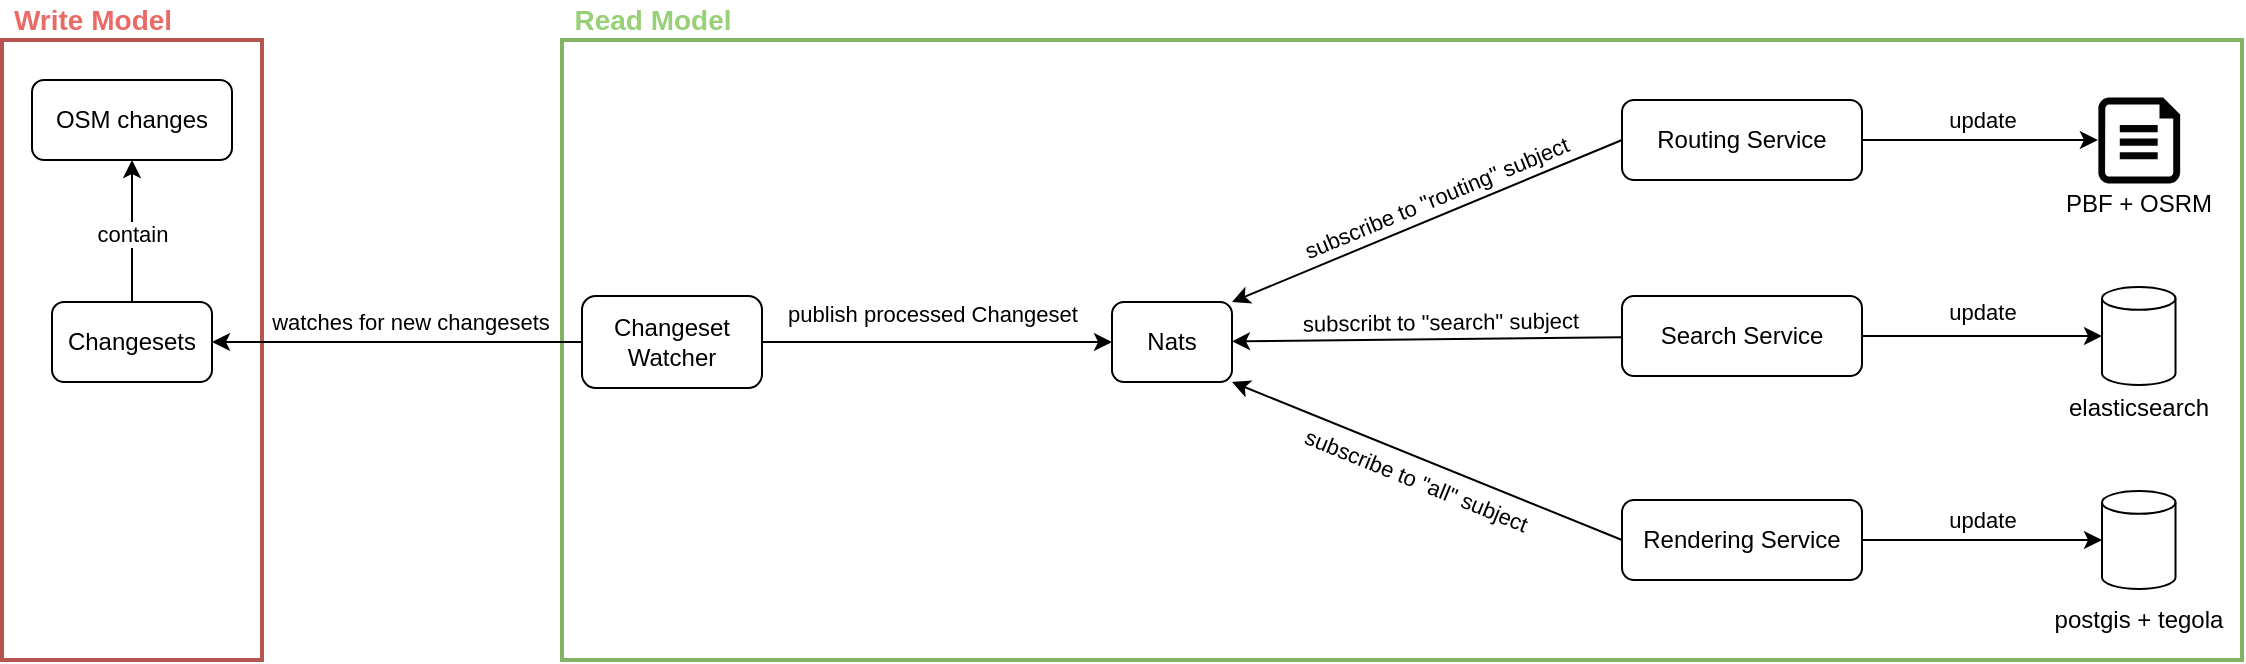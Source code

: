 <mxfile version="17.1.2" type="device"><diagram id="hCtl-UtbpMUr_qcdyoy2" name="Page-1"><mxGraphModel dx="1579" dy="960" grid="1" gridSize="10" guides="1" tooltips="1" connect="1" arrows="1" fold="1" page="1" pageScale="1" pageWidth="1169" pageHeight="827" math="0" shadow="0"><root><mxCell id="0"/><mxCell id="1" parent="0"/><mxCell id="yw0dBzGgwXgCqMlcelsU-42" value="" style="rounded=1;whiteSpace=wrap;html=1;fillColor=none;arcSize=0;strokeColor=#b85450;strokeWidth=2;" vertex="1" parent="1"><mxGeometry x="30" y="240" width="130" height="310" as="geometry"/></mxCell><mxCell id="yw0dBzGgwXgCqMlcelsU-44" value="" style="rounded=1;whiteSpace=wrap;html=1;fillColor=none;arcSize=0;strokeColor=#82b366;strokeWidth=2;" vertex="1" parent="1"><mxGeometry x="310" y="240" width="840" height="310" as="geometry"/></mxCell><mxCell id="7" style="edgeStyle=none;html=1;entryX=1;entryY=0.5;entryDx=0;entryDy=0;startArrow=none;startFill=0;endArrow=classic;endFill=1;" parent="1" source="3" target="5" edge="1"><mxGeometry relative="1" as="geometry"/></mxCell><mxCell id="8" value="watches for new changesets" style="edgeLabel;html=1;align=center;verticalAlign=middle;resizable=0;points=[];" parent="7" vertex="1" connectable="0"><mxGeometry x="0.114" relative="1" as="geometry"><mxPoint x="17" y="-10" as="offset"/></mxGeometry></mxCell><mxCell id="10" style="edgeStyle=none;html=1;entryX=0;entryY=0.5;entryDx=0;entryDy=0;startArrow=none;startFill=0;endArrow=classic;endFill=1;" parent="1" source="3" target="9" edge="1"><mxGeometry relative="1" as="geometry"/></mxCell><mxCell id="11" value="publish processed Changeset" style="edgeLabel;html=1;align=center;verticalAlign=middle;resizable=0;points=[];" parent="10" vertex="1" connectable="0"><mxGeometry x="-0.171" y="-1" relative="1" as="geometry"><mxPoint x="12" y="-15" as="offset"/></mxGeometry></mxCell><mxCell id="3" value="Changeset&lt;br&gt;Watcher" style="rounded=1;whiteSpace=wrap;html=1;" parent="1" vertex="1"><mxGeometry x="320" y="368" width="90" height="46" as="geometry"/></mxCell><mxCell id="6" style="edgeStyle=none;html=1;endArrow=none;endFill=0;startArrow=classic;startFill=1;" parent="1" source="4" target="5" edge="1"><mxGeometry relative="1" as="geometry"/></mxCell><mxCell id="22" value="contain" style="edgeLabel;html=1;align=center;verticalAlign=middle;resizable=0;points=[];" parent="6" vertex="1" connectable="0"><mxGeometry x="0.363" y="-1" relative="1" as="geometry"><mxPoint x="1" y="-12" as="offset"/></mxGeometry></mxCell><mxCell id="4" value="OSM changes" style="rounded=1;whiteSpace=wrap;html=1;" parent="1" vertex="1"><mxGeometry x="45" y="260" width="100" height="40" as="geometry"/></mxCell><mxCell id="5" value="Changesets" style="rounded=1;whiteSpace=wrap;html=1;" parent="1" vertex="1"><mxGeometry x="55" y="371" width="80" height="40" as="geometry"/></mxCell><mxCell id="17" style="edgeStyle=none;html=1;startArrow=classic;startFill=1;endArrow=none;endFill=0;" parent="1" source="9" target="16" edge="1"><mxGeometry relative="1" as="geometry"/></mxCell><mxCell id="18" value="subscribt to &quot;search&quot; subject" style="edgeLabel;html=1;align=center;verticalAlign=middle;resizable=0;points=[];rotation=-0.7;" parent="17" vertex="1" connectable="0"><mxGeometry x="-0.282" y="3" relative="1" as="geometry"><mxPoint x="34" y="-6" as="offset"/></mxGeometry></mxCell><mxCell id="9" value="Nats" style="rounded=1;whiteSpace=wrap;html=1;" parent="1" vertex="1"><mxGeometry x="585" y="371" width="60" height="40" as="geometry"/></mxCell><mxCell id="13" style="edgeStyle=none;html=1;entryX=1;entryY=0;entryDx=0;entryDy=0;startArrow=none;startFill=0;endArrow=classic;endFill=1;exitX=0;exitY=0.5;exitDx=0;exitDy=0;" parent="1" source="12" target="9" edge="1"><mxGeometry relative="1" as="geometry"/></mxCell><mxCell id="14" value="subscribe to &quot;routing&quot; subject" style="edgeLabel;html=1;align=center;verticalAlign=middle;resizable=0;points=[];rotation=-22.5;" parent="13" vertex="1" connectable="0"><mxGeometry x="0.177" y="-1" relative="1" as="geometry"><mxPoint x="22" y="-18" as="offset"/></mxGeometry></mxCell><mxCell id="39" style="edgeStyle=none;html=1;entryX=0;entryY=0.5;entryDx=0;entryDy=0;entryPerimeter=0;startArrow=none;startFill=0;endArrow=classic;endFill=1;" parent="1" source="12" target="38" edge="1"><mxGeometry relative="1" as="geometry"/></mxCell><mxCell id="40" value="update" style="edgeLabel;html=1;align=center;verticalAlign=middle;resizable=0;points=[];" parent="39" vertex="1" connectable="0"><mxGeometry x="-0.326" y="2" relative="1" as="geometry"><mxPoint x="20" y="-8" as="offset"/></mxGeometry></mxCell><mxCell id="12" value="Routing Service" style="rounded=1;whiteSpace=wrap;html=1;" parent="1" vertex="1"><mxGeometry x="840" y="270" width="120" height="40" as="geometry"/></mxCell><mxCell id="16" value="Search Service" style="rounded=1;whiteSpace=wrap;html=1;" parent="1" vertex="1"><mxGeometry x="840" y="368" width="120" height="40" as="geometry"/></mxCell><mxCell id="20" style="edgeStyle=none;html=1;entryX=1;entryY=1;entryDx=0;entryDy=0;startArrow=none;startFill=0;endArrow=classic;endFill=1;exitX=0;exitY=0.5;exitDx=0;exitDy=0;" parent="1" source="19" target="9" edge="1"><mxGeometry relative="1" as="geometry"/></mxCell><mxCell id="21" value="subscribe to &quot;all&quot; subject" style="edgeLabel;html=1;align=center;verticalAlign=middle;resizable=0;points=[];rotation=22.1;" parent="20" vertex="1" connectable="0"><mxGeometry x="-0.123" y="-1" relative="1" as="geometry"><mxPoint x="-18" y="5" as="offset"/></mxGeometry></mxCell><mxCell id="30" style="edgeStyle=none;html=1;entryX=0;entryY=0.5;entryDx=0;entryDy=0;entryPerimeter=0;startArrow=none;startFill=0;endArrow=classic;endFill=1;" parent="1" source="19" target="29" edge="1"><mxGeometry relative="1" as="geometry"/></mxCell><mxCell id="32" value="update" style="edgeLabel;html=1;align=center;verticalAlign=middle;resizable=0;points=[];" parent="30" vertex="1" connectable="0"><mxGeometry x="-0.269" relative="1" as="geometry"><mxPoint x="16" y="-10" as="offset"/></mxGeometry></mxCell><mxCell id="19" value="Rendering Service" style="rounded=1;whiteSpace=wrap;html=1;" parent="1" vertex="1"><mxGeometry x="840" y="470" width="120" height="40" as="geometry"/></mxCell><mxCell id="27" style="edgeStyle=none;html=1;entryX=1;entryY=0.5;entryDx=0;entryDy=0;startArrow=classic;startFill=1;endArrow=none;endFill=0;" parent="1" source="23" target="16" edge="1"><mxGeometry relative="1" as="geometry"/></mxCell><mxCell id="28" value="update" style="edgeLabel;html=1;align=center;verticalAlign=middle;resizable=0;points=[];" parent="27" vertex="1" connectable="0"><mxGeometry x="0.349" y="-2" relative="1" as="geometry"><mxPoint x="21" y="-10" as="offset"/></mxGeometry></mxCell><mxCell id="23" value="" style="shape=cylinder3;whiteSpace=wrap;html=1;boundedLbl=1;backgroundOutline=1;size=5.69;" parent="1" vertex="1"><mxGeometry x="1080" y="363.5" width="36.75" height="49" as="geometry"/></mxCell><mxCell id="26" value="elasticsearch&lt;br&gt;" style="text;html=1;align=center;verticalAlign=middle;resizable=0;points=[];autosize=1;strokeColor=none;fillColor=none;" parent="1" vertex="1"><mxGeometry x="1053.38" y="414" width="90" height="20" as="geometry"/></mxCell><mxCell id="29" value="" style="shape=cylinder3;whiteSpace=wrap;html=1;boundedLbl=1;backgroundOutline=1;size=5.69;" parent="1" vertex="1"><mxGeometry x="1080" y="465.5" width="36.75" height="49" as="geometry"/></mxCell><mxCell id="31" value="postgis + tegola" style="text;html=1;align=center;verticalAlign=middle;resizable=0;points=[];autosize=1;strokeColor=none;fillColor=none;" parent="1" vertex="1"><mxGeometry x="1048.38" y="520" width="100" height="20" as="geometry"/></mxCell><mxCell id="34" value="PBF + OSRM" style="text;html=1;align=center;verticalAlign=middle;resizable=0;points=[];autosize=1;strokeColor=none;fillColor=none;" parent="1" vertex="1"><mxGeometry x="1053.38" y="311.52" width="90" height="20" as="geometry"/></mxCell><mxCell id="38" value="" style="verticalLabelPosition=bottom;html=1;verticalAlign=top;align=center;strokeColor=#6c8ebf;fillColor=#030303;shape=mxgraph.azure.file;pointerEvents=1;strokeWidth=0;" parent="1" vertex="1"><mxGeometry x="1077.94" y="268.48" width="40.88" height="43.04" as="geometry"/></mxCell><mxCell id="yw0dBzGgwXgCqMlcelsU-43" value="Write Model" style="text;html=1;align=center;verticalAlign=middle;resizable=0;points=[];autosize=1;strokeColor=none;fillColor=none;fontSize=14;fontColor=#EA6B66;fontStyle=1" vertex="1" parent="1"><mxGeometry x="30" y="220" width="90" height="20" as="geometry"/></mxCell><mxCell id="yw0dBzGgwXgCqMlcelsU-45" value="Read Model" style="text;html=1;align=center;verticalAlign=middle;resizable=0;points=[];autosize=1;strokeColor=none;fillColor=none;fontColor=#97D077;fontStyle=1;fontSize=14;" vertex="1" parent="1"><mxGeometry x="310" y="220" width="90" height="20" as="geometry"/></mxCell></root></mxGraphModel></diagram></mxfile>